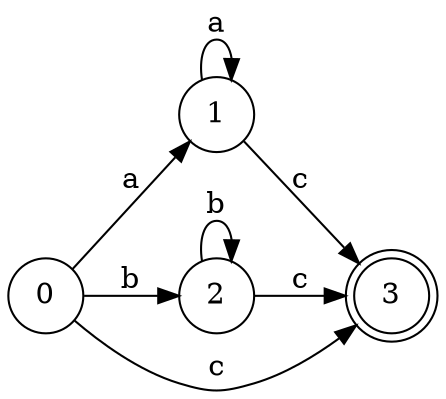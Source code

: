 // resultado
digraph "AFD Directo" {
	graph [rankdir=LR]
	3162970087024 [label=0 shape=circle]
	3162970082128 [label=1 shape=circle]
	3162970086880 [label=2 shape=circle]
	3162970086304 [label=3 shape=doublecircle]
	3162970087024 -> 3162970082128 [label=a]
	3162970087024 -> 3162970086880 [label=b]
	3162970087024 -> 3162970086304 [label=c]
	3162970082128 -> 3162970082128 [label=a]
	3162970082128 -> 3162970086304 [label=c]
	3162970086880 -> 3162970086880 [label=b]
	3162970086880 -> 3162970086304 [label=c]
}
